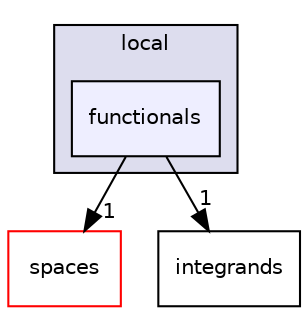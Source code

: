 digraph "functionals" {
  compound=true
  node [ fontsize="10", fontname="Helvetica"];
  edge [ labelfontsize="10", labelfontname="Helvetica"];
  subgraph clusterdir_7df66b530ab698acb840d3fba4a971eb {
    graph [ bgcolor="#ddddee", pencolor="black", label="local" fontname="Helvetica", fontsize="10", URL="dir_7df66b530ab698acb840d3fba4a971eb.html"]
  dir_918ed0d24a8ab59e608000bafc1390a1 [shape=box, label="functionals", style="filled", fillcolor="#eeeeff", pencolor="black", URL="dir_918ed0d24a8ab59e608000bafc1390a1.html"];
  }
  dir_c10f7938b13dcbddf851adbb235e7250 [shape=box label="spaces" fillcolor="white" style="filled" color="red" URL="dir_c10f7938b13dcbddf851adbb235e7250.html"];
  dir_4af31a5fbf8e917922006326cc036fae [shape=box label="integrands" URL="dir_4af31a5fbf8e917922006326cc036fae.html"];
  dir_918ed0d24a8ab59e608000bafc1390a1->dir_c10f7938b13dcbddf851adbb235e7250 [headlabel="1", labeldistance=1.5 headhref="dir_000039_000007.html"];
  dir_918ed0d24a8ab59e608000bafc1390a1->dir_4af31a5fbf8e917922006326cc036fae [headlabel="1", labeldistance=1.5 headhref="dir_000039_000034.html"];
}
